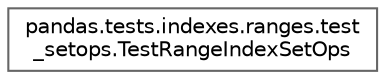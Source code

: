 digraph "Graphical Class Hierarchy"
{
 // LATEX_PDF_SIZE
  bgcolor="transparent";
  edge [fontname=Helvetica,fontsize=10,labelfontname=Helvetica,labelfontsize=10];
  node [fontname=Helvetica,fontsize=10,shape=box,height=0.2,width=0.4];
  rankdir="LR";
  Node0 [id="Node000000",label="pandas.tests.indexes.ranges.test\l_setops.TestRangeIndexSetOps",height=0.2,width=0.4,color="grey40", fillcolor="white", style="filled",URL="$d4/d59/classpandas_1_1tests_1_1indexes_1_1ranges_1_1test__setops_1_1TestRangeIndexSetOps.html",tooltip=" "];
}
